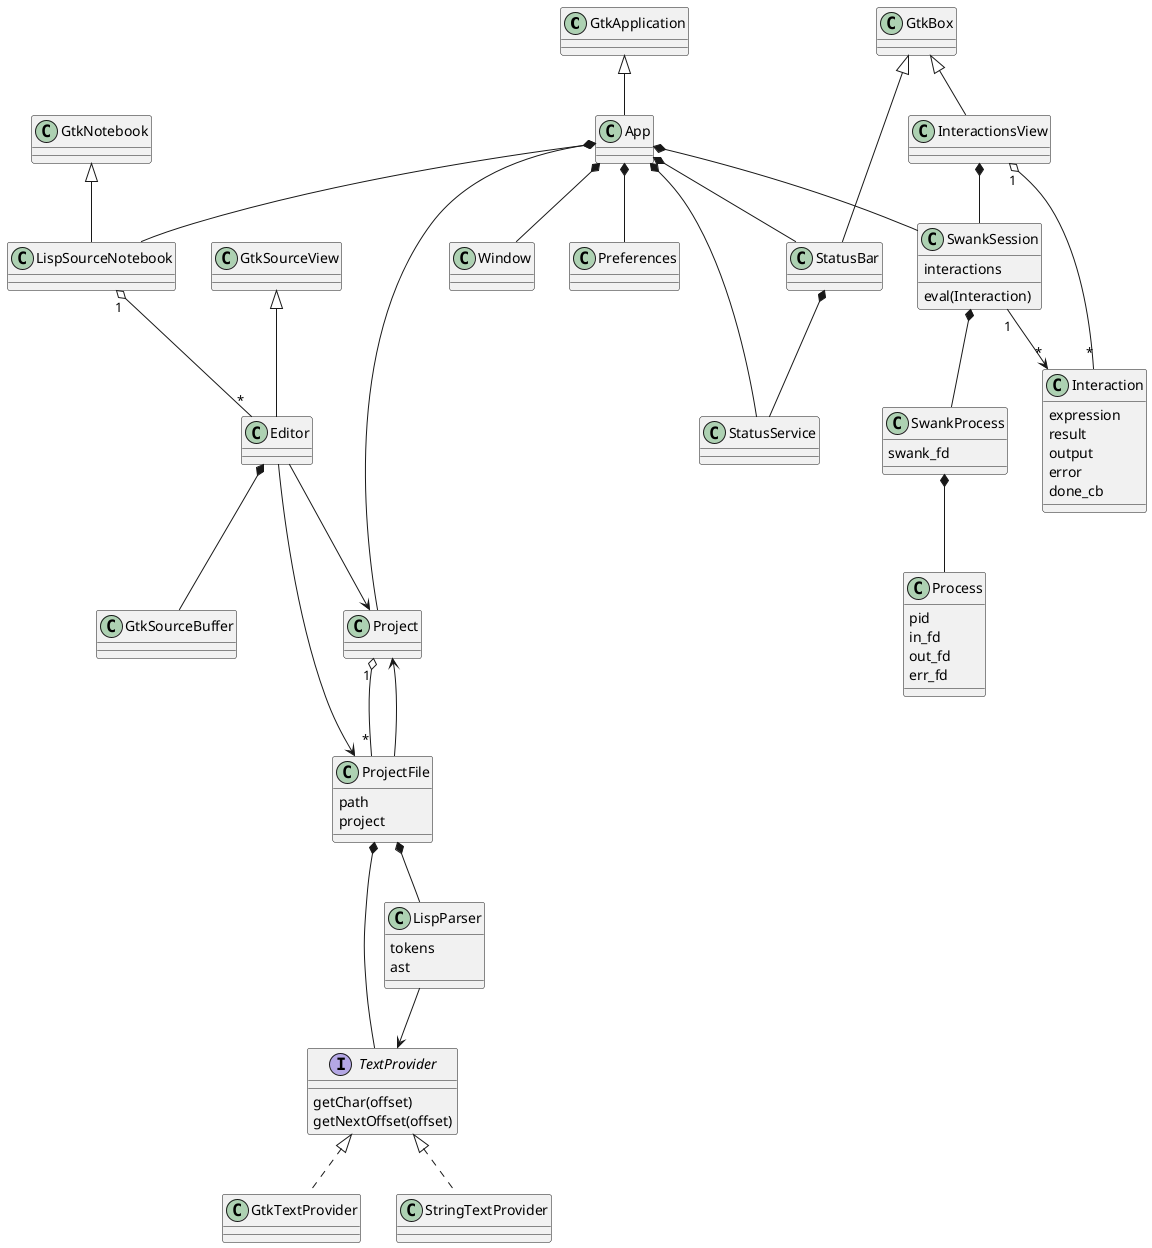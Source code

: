 @startuml

GtkApplication <|-- App
App *-- Project
App *-- SwankSession
App *-- Window
App *-- LispSourceNotebook
App *-- Preferences
App *-- StatusBar
App *-- StatusService
StatusBar *-- StatusService

GtkSourceView <|-- Editor
Editor *-- GtkSourceBuffer
Editor --> Project
Editor --> ProjectFile
GtkNotebook <|-- LispSourceNotebook
LispSourceNotebook "1" o-- "*" Editor

Project "1" o-- "*" ProjectFile

ProjectFile *-- LispParser
ProjectFile *-- TextProvider
ProjectFile : path
ProjectFile : project
ProjectFile --> Project

GtkBox <|-- InteractionsView
GtkBox <|-- StatusBar
InteractionsView "1" o-- "*" Interaction
InteractionsView *-- SwankSession
Interaction : expression
Interaction : result
Interaction : output
Interaction : error
Interaction : done_cb
SwankSession : eval(Interaction)
SwankSession : interactions
SwankSession "1" --> "*" Interaction
SwankSession *-- SwankProcess
SwankProcess *-- Process
SwankProcess : swank_fd

Process : pid
Process : in_fd
Process : out_fd
Process : err_fd

LispParser : tokens
LispParser : ast
LispParser --> TextProvider
interface TextProvider
TextProvider <|.. GtkTextProvider
TextProvider <|.. StringTextProvider
TextProvider : getChar(offset)
TextProvider : getNextOffset(offset)

@enduml
